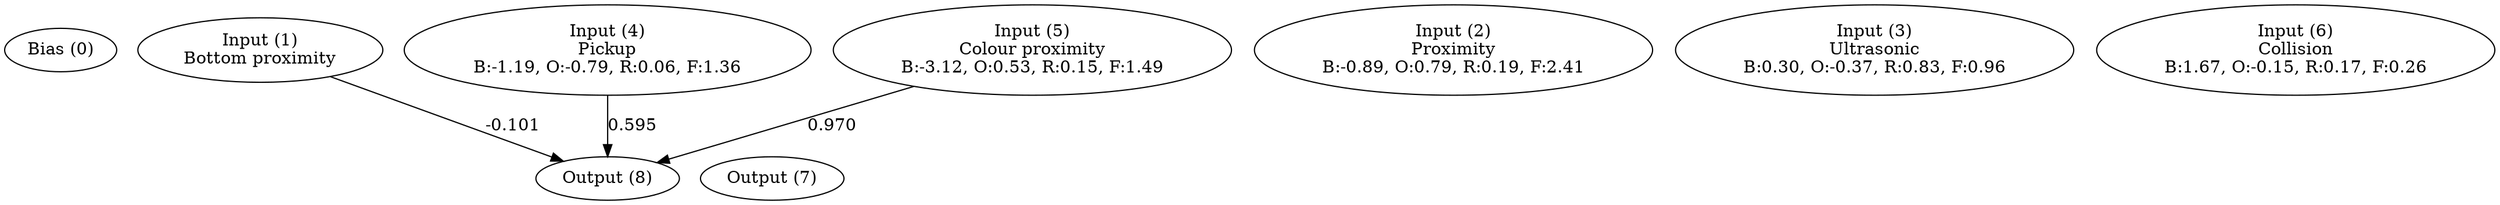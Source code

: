 digraph G {
  0 [ label="Bias (0)" ];
  1 [ label="Input (1)\nBottom proximity" ];
  2 [ label="Input (2)\nProximity\nB:-0.89, O:0.79, R:0.19, F:2.41" ];
  3 [ label="Input (3)\nUltrasonic\nB:0.30, O:-0.37, R:0.83, F:0.96" ];
  4 [ label="Input (4)\nPickup\nB:-1.19, O:-0.79, R:0.06, F:1.36" ];
  5 [ label="Input (5)\nColour proximity\nB:-3.12, O:0.53, R:0.15, F:1.49" ];
  6 [ label="Input (6)\nCollision\nB:1.67, O:-0.15, R:0.17, F:0.26" ];
  7 [ label="Output (7)" ];
  8 [ label="Output (8)" ];
  { rank=same 0 1 2 3 4 5 6 }
  { rank=same 7 8 }
  1 -> 8 [ label="-0.101" ];
  4 -> 8 [ label="0.595" ];
  5 -> 8 [ label="0.970" ];
}
